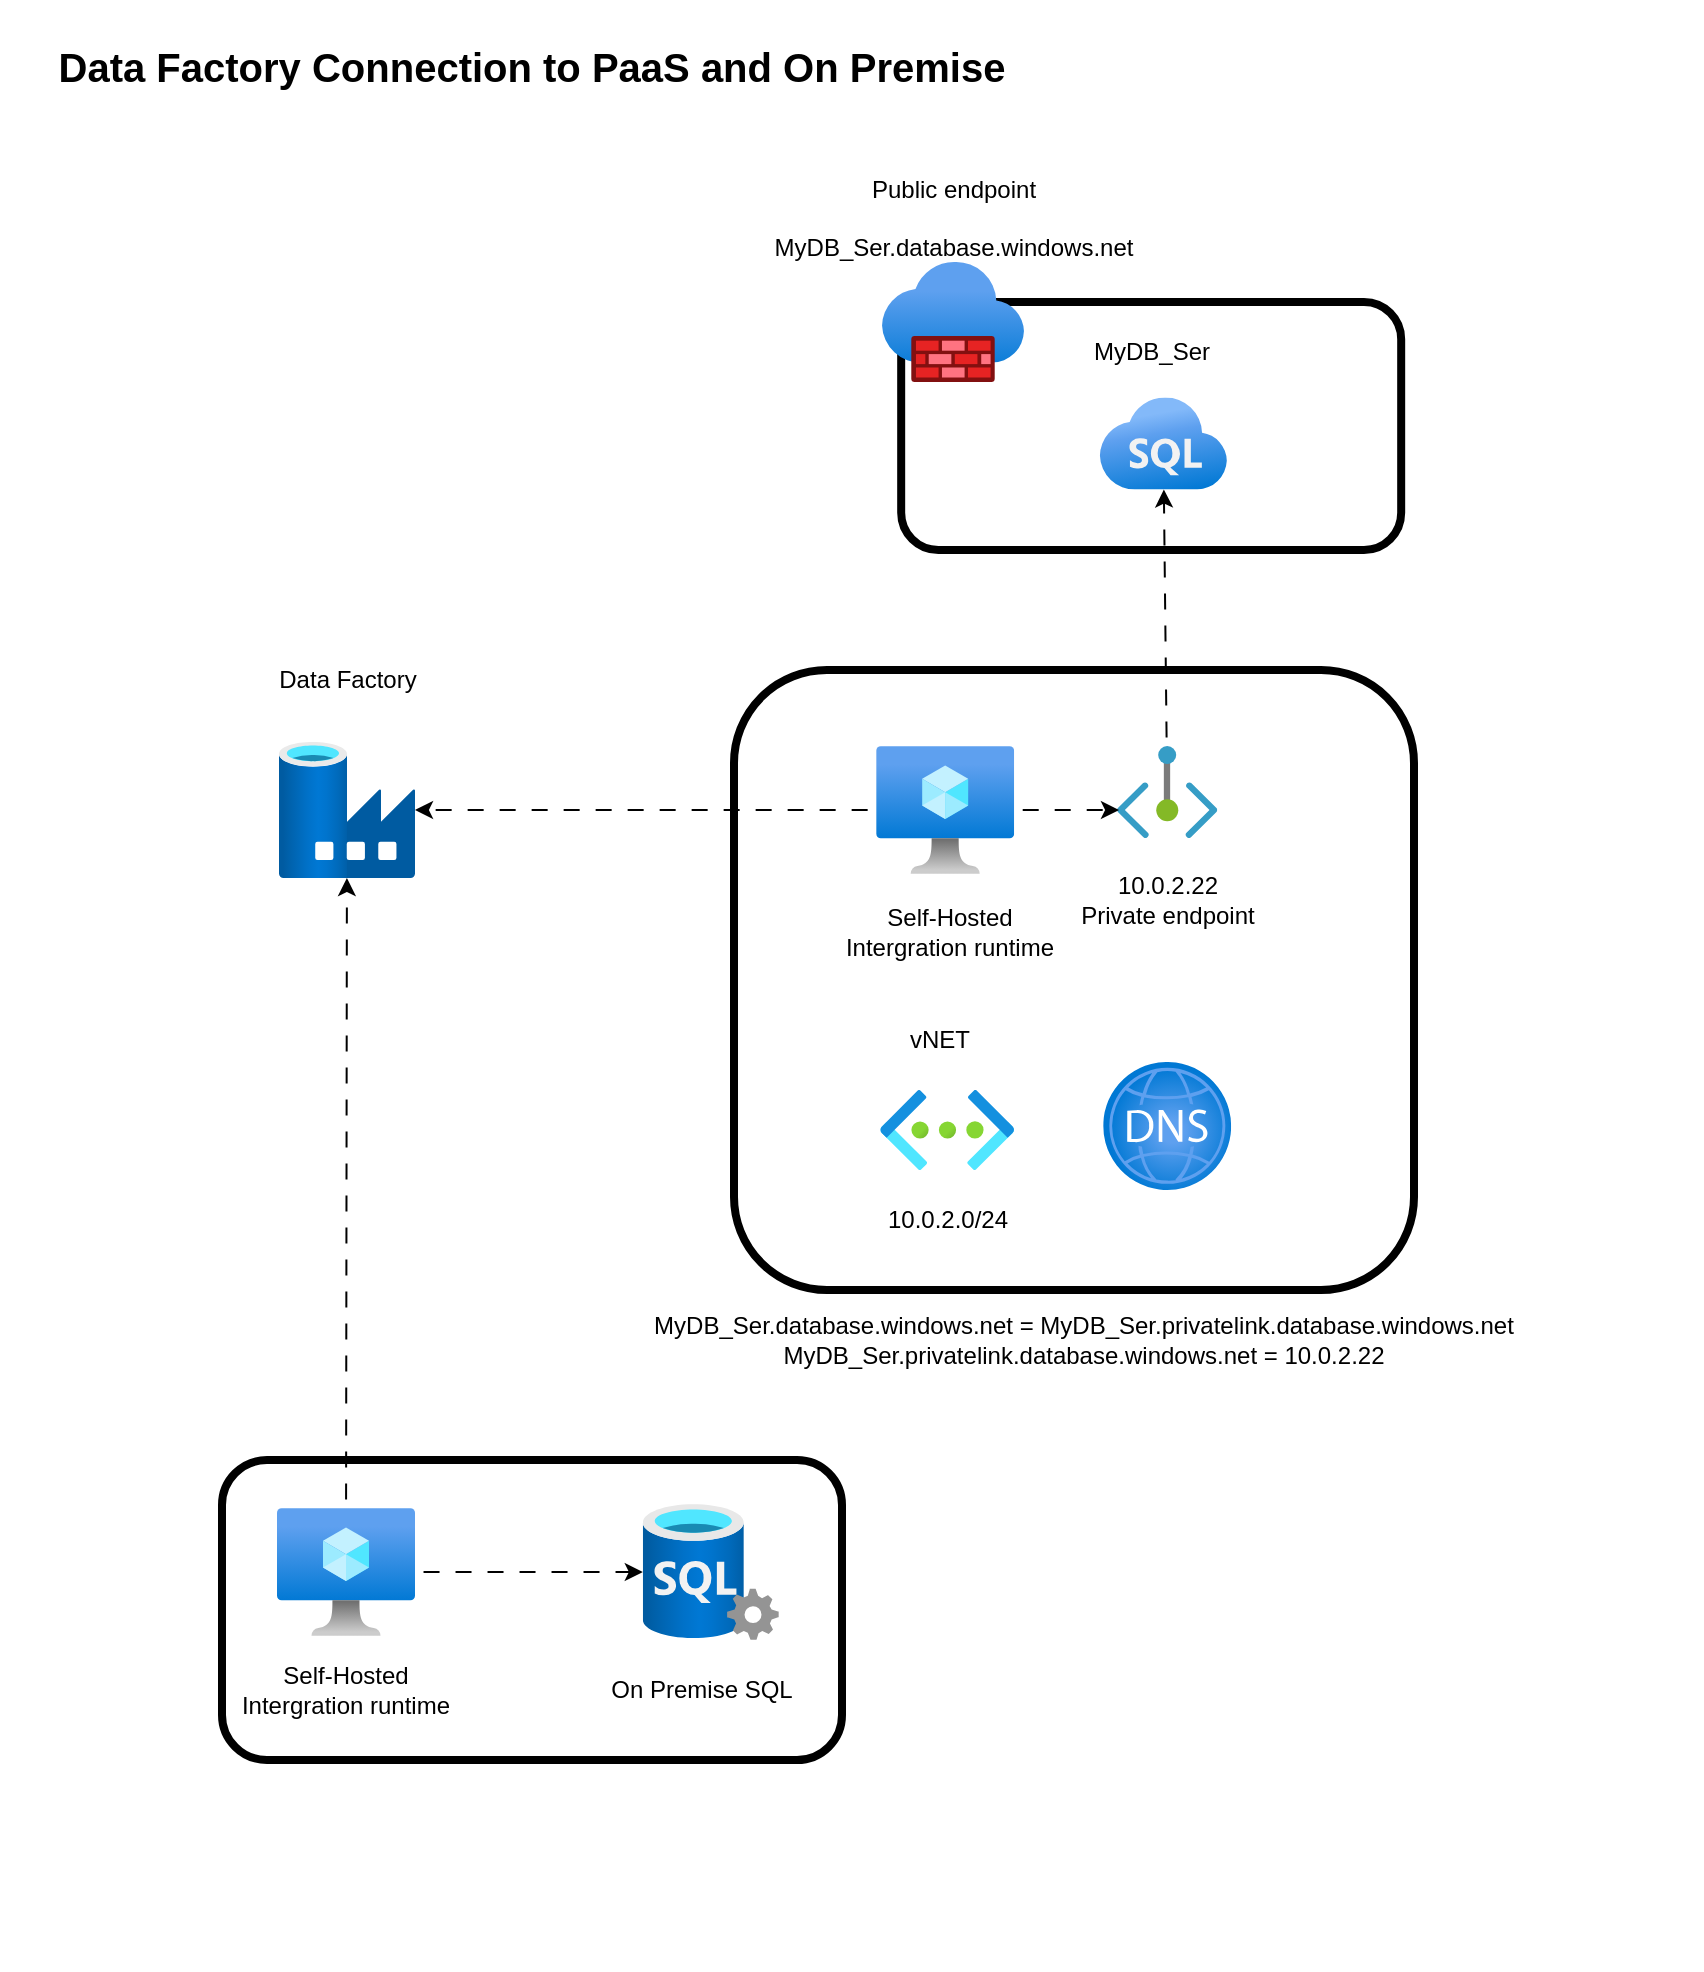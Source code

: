 <mxfile>
    <diagram id="mjatOwK4l7Ppw96cYCik" name="Page-1">
        <mxGraphModel dx="2606" dy="1139" grid="1" gridSize="10" guides="1" tooltips="1" connect="1" arrows="1" fold="1" page="1" pageScale="1" pageWidth="850" pageHeight="1100" math="0" shadow="0">
            <root>
                <mxCell id="0"/>
                <mxCell id="1" parent="0"/>
                <mxCell id="14" value="" style="rounded=0;whiteSpace=wrap;html=1;rotation=90;strokeColor=none;glass=0;" parent="1" vertex="1">
                    <mxGeometry x="-67.5" y="142.5" width="985" height="850" as="geometry"/>
                </mxCell>
                <mxCell id="13" value="" style="aspect=fixed;html=1;points=[];align=center;image;fontSize=12;image=img/lib/azure2/databases/Data_Factory.svg;" parent="1" vertex="1">
                    <mxGeometry x="138.5" y="446" width="68" height="68" as="geometry"/>
                </mxCell>
                <mxCell id="15" value="" style="rounded=1;whiteSpace=wrap;html=1;strokeWidth=4;" parent="1" vertex="1">
                    <mxGeometry x="366" y="410" width="340" height="310" as="geometry"/>
                </mxCell>
                <mxCell id="9" value="" style="aspect=fixed;html=1;points=[];align=center;image;fontSize=12;image=img/lib/azure2/networking/Virtual_Networks.svg;" parent="1" vertex="1">
                    <mxGeometry x="439.09" y="620" width="67" height="40" as="geometry"/>
                </mxCell>
                <mxCell id="8" value="" style="aspect=fixed;html=1;points=[];align=center;image;fontSize=12;image=img/lib/azure2/networking/Private_Endpoint.svg;" parent="1" vertex="1">
                    <mxGeometry x="557.5" y="448" width="50.18" height="46" as="geometry"/>
                </mxCell>
                <mxCell id="18" value="" style="rounded=1;whiteSpace=wrap;html=1;strokeWidth=4;" parent="1" vertex="1">
                    <mxGeometry x="449.59" y="226" width="250" height="124" as="geometry"/>
                </mxCell>
                <mxCell id="12" value="" style="aspect=fixed;html=1;points=[];align=center;image;fontSize=12;image=img/lib/azure2/networking/Firewalls.svg;" parent="1" vertex="1">
                    <mxGeometry x="440" y="206" width="71" height="60" as="geometry"/>
                </mxCell>
                <mxCell id="17" value="" style="edgeStyle=none;html=1;flowAnimation=1;" parent="1" source="8" target="43" edge="1">
                    <mxGeometry relative="1" as="geometry">
                        <mxPoint x="579.82" y="340" as="targetPoint"/>
                    </mxGeometry>
                </mxCell>
                <mxCell id="20" value="" style="rounded=1;whiteSpace=wrap;html=1;strokeWidth=4;" parent="1" vertex="1">
                    <mxGeometry x="110.0" y="805" width="310" height="150" as="geometry"/>
                </mxCell>
                <mxCell id="21" value="MyDB_Ser" style="text;align=center;verticalAlign=middle;whiteSpace=wrap;rounded=0;strokeWidth=4;html=1;labelBorderColor=none;labelBackgroundColor=none;fontColor=default;" parent="1" vertex="1">
                    <mxGeometry x="544.59" y="236" width="60" height="30" as="geometry"/>
                </mxCell>
                <mxCell id="22" value="MyDB_Ser.database.windows.net = MyDB_Ser.privatelink.database.windows.net&lt;br&gt;MyDB_Ser.privatelink.database.windows.net = 10.0.2.22&lt;br&gt;" style="text;align=center;verticalAlign=middle;whiteSpace=wrap;rounded=0;strokeWidth=4;html=1;labelBorderColor=none;labelBackgroundColor=none;fontColor=default;" parent="1" vertex="1">
                    <mxGeometry x="270.59" y="730" width="540" height="30" as="geometry"/>
                </mxCell>
                <mxCell id="23" value="" style="aspect=fixed;html=1;points=[];align=center;image;fontSize=12;image=img/lib/azure2/networking/DNS_Zones.svg;" parent="1" vertex="1">
                    <mxGeometry x="550.59" y="606" width="64" height="64" as="geometry"/>
                </mxCell>
                <mxCell id="24" value="10.0.2.22&lt;br&gt;Private endpoint" style="text;align=center;verticalAlign=middle;whiteSpace=wrap;rounded=0;strokeWidth=4;html=1;labelBorderColor=none;labelBackgroundColor=none;fontColor=default;" parent="1" vertex="1">
                    <mxGeometry x="534.64" y="510" width="95.91" height="30" as="geometry"/>
                </mxCell>
                <mxCell id="25" value="10.0.2.0/24" style="text;align=center;verticalAlign=middle;whiteSpace=wrap;rounded=0;strokeWidth=4;html=1;labelBorderColor=none;labelBackgroundColor=none;fontColor=default;" parent="1" vertex="1">
                    <mxGeometry x="443" y="670" width="60" height="30" as="geometry"/>
                </mxCell>
                <mxCell id="26" value="vNET" style="text;align=center;verticalAlign=middle;whiteSpace=wrap;rounded=0;strokeWidth=4;html=1;labelBorderColor=none;labelBackgroundColor=none;fontColor=default;" parent="1" vertex="1">
                    <mxGeometry x="439.09" y="580" width="60" height="30" as="geometry"/>
                </mxCell>
                <mxCell id="27" value="Public endpoint &lt;br&gt;&lt;br&gt;MyDB_Ser.database.windows.net" style="text;whiteSpace=wrap;align=center;html=1;labelBorderColor=none;labelBackgroundColor=none;fontColor=default;" parent="1" vertex="1">
                    <mxGeometry x="370.5" y="156" width="210" height="40" as="geometry"/>
                </mxCell>
                <mxCell id="5" value="" style="aspect=fixed;html=1;points=[];align=center;image;fontSize=12;image=img/lib/azure2/databases/SQL_Server.svg;" parent="1" vertex="1">
                    <mxGeometry x="320.41" y="827" width="68" height="68" as="geometry"/>
                </mxCell>
                <mxCell id="28" value="" style="edgeStyle=none;html=1;flowAnimation=1;" parent="1" source="4" target="5" edge="1">
                    <mxGeometry relative="1" as="geometry"/>
                </mxCell>
                <mxCell id="32" value="" style="edgeStyle=none;html=1;flowAnimation=1;" parent="1" source="4" target="13" edge="1">
                    <mxGeometry relative="1" as="geometry"/>
                </mxCell>
                <mxCell id="4" value="" style="aspect=fixed;html=1;points=[];align=center;image;fontSize=12;image=img/lib/azure2/compute/Virtual_Machine.svg;" parent="1" vertex="1">
                    <mxGeometry x="137.5" y="829" width="69" height="64" as="geometry"/>
                </mxCell>
                <mxCell id="30" value="On Premise SQL" style="text;align=center;verticalAlign=middle;whiteSpace=wrap;rounded=0;strokeWidth=4;html=1;labelBorderColor=none;labelBackgroundColor=none;fontColor=default;" parent="1" vertex="1">
                    <mxGeometry x="299.59" y="905" width="100" height="30" as="geometry"/>
                </mxCell>
                <mxCell id="31" value="Self-Hosted Intergration runtime" style="text;align=center;verticalAlign=middle;whiteSpace=wrap;rounded=0;strokeWidth=4;html=1;labelBorderColor=none;labelBackgroundColor=none;fontColor=default;" parent="1" vertex="1">
                    <mxGeometry x="117.0" y="905" width="110" height="30" as="geometry"/>
                </mxCell>
                <mxCell id="39" style="edgeStyle=none;html=1;flowAnimation=1;" parent="1" source="33" edge="1">
                    <mxGeometry relative="1" as="geometry">
                        <mxPoint x="558.5" y="480" as="targetPoint"/>
                    </mxGeometry>
                </mxCell>
                <mxCell id="40" style="edgeStyle=none;html=1;flowAnimation=1;" parent="1" source="33" target="13" edge="1">
                    <mxGeometry relative="1" as="geometry"/>
                </mxCell>
                <mxCell id="33" value="" style="aspect=fixed;html=1;points=[];align=center;image;fontSize=12;image=img/lib/azure2/compute/Virtual_Machine.svg;" parent="1" vertex="1">
                    <mxGeometry x="437.09" y="448" width="69" height="64" as="geometry"/>
                </mxCell>
                <mxCell id="34" value="Self-Hosted Intergration runtime" style="text;align=center;verticalAlign=middle;whiteSpace=wrap;rounded=0;strokeWidth=4;html=1;labelBorderColor=none;labelBackgroundColor=none;fontColor=default;" parent="1" vertex="1">
                    <mxGeometry x="419" y="526" width="110" height="30" as="geometry"/>
                </mxCell>
                <mxCell id="43" value="" style="aspect=fixed;html=1;points=[];align=center;image;fontSize=12;image=img/lib/azure2/databases/Azure_SQL.svg;" vertex="1" parent="1">
                    <mxGeometry x="548.68" y="273.75" width="64" height="46" as="geometry"/>
                </mxCell>
                <mxCell id="44" value="Data Factory" style="text;align=center;verticalAlign=middle;whiteSpace=wrap;rounded=0;strokeWidth=4;html=1;labelBorderColor=none;labelBackgroundColor=none;fontColor=default;" vertex="1" parent="1">
                    <mxGeometry x="133.75" y="400" width="77.5" height="30" as="geometry"/>
                </mxCell>
                <mxCell id="46" value="Data Factory Connection to PaaS and On Premise" style="text;whiteSpace=wrap;align=center;fontSize=20;fontStyle=1;html=1;labelBorderColor=none;labelBackgroundColor=none;fontColor=default;" vertex="1" parent="1">
                    <mxGeometry x="5" y="90" width="520" height="40" as="geometry"/>
                </mxCell>
            </root>
        </mxGraphModel>
    </diagram>
</mxfile>